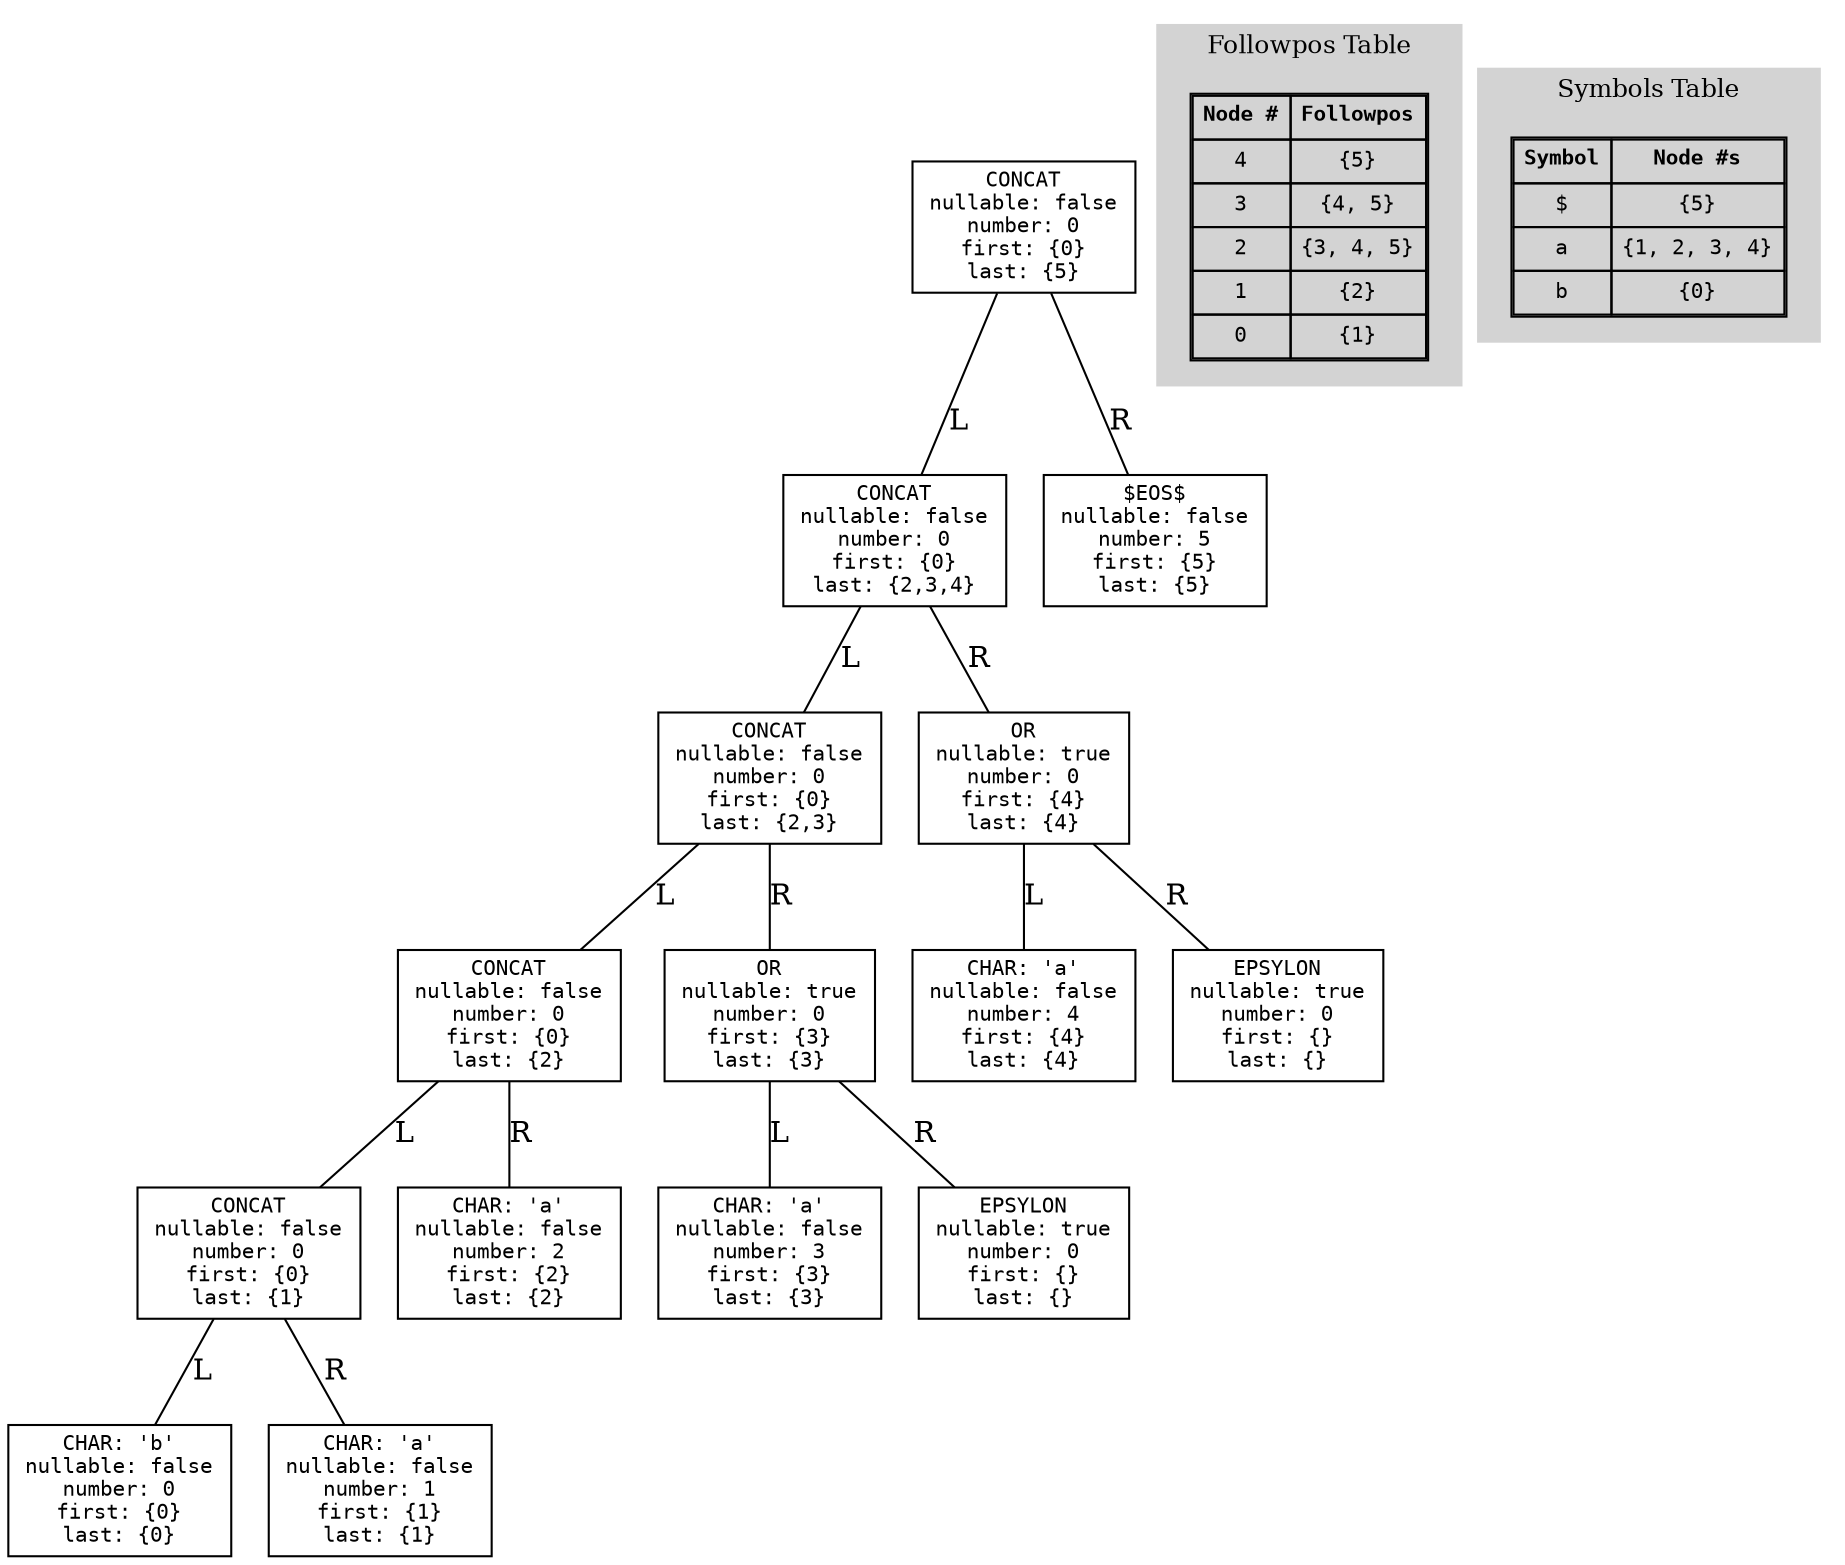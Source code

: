 digraph SyntaxTree {
  node [shape=box, fontname="Courier", fontsize=10];
  edge [arrowhead=none];

  0 [label="CONCAT\nnullable: false\nnumber: 0\nfirst: {0}\nlast: {5}"];
  1 [label="CONCAT\nnullable: false\nnumber: 0\nfirst: {0}\nlast: {2,3,4}"];
  2 [label="CONCAT\nnullable: false\nnumber: 0\nfirst: {0}\nlast: {2,3}"];
  3 [label="CONCAT\nnullable: false\nnumber: 0\nfirst: {0}\nlast: {2}"];
  4 [label="CONCAT\nnullable: false\nnumber: 0\nfirst: {0}\nlast: {1}"];
  5 [label="CHAR: 'b'\nnullable: false\nnumber: 0\nfirst: {0}\nlast: {0}"];
  4 -> 5 [label="L"];
  6 [label="CHAR: 'a'\nnullable: false\nnumber: 1\nfirst: {1}\nlast: {1}"];
  4 -> 6 [label="R"];
  3 -> 4 [label="L"];
  7 [label="CHAR: 'a'\nnullable: false\nnumber: 2\nfirst: {2}\nlast: {2}"];
  3 -> 7 [label="R"];
  2 -> 3 [label="L"];
  8 [label="OR\nnullable: true\nnumber: 0\nfirst: {3}\nlast: {3}"];
  9 [label="CHAR: 'a'\nnullable: false\nnumber: 3\nfirst: {3}\nlast: {3}"];
  8 -> 9 [label="L"];
  10 [label="EPSYLON\nnullable: true\nnumber: 0\nfirst: {}\nlast: {}"];
  8 -> 10 [label="R"];
  2 -> 8 [label="R"];
  1 -> 2 [label="L"];
  11 [label="OR\nnullable: true\nnumber: 0\nfirst: {4}\nlast: {4}"];
  12 [label="CHAR: 'a'\nnullable: false\nnumber: 4\nfirst: {4}\nlast: {4}"];
  11 -> 12 [label="L"];
  13 [label="EPSYLON\nnullable: true\nnumber: 0\nfirst: {}\nlast: {}"];
  11 -> 13 [label="R"];
  1 -> 11 [label="R"];
  0 -> 1 [label="L"];
  14 [label="$EOS$\nnullable: false\nnumber: 5\nfirst: {5}\nlast: {5}"];
  0 -> 14 [label="R"];

  subgraph cluster_followpos {
    label="Followpos Table";
    fontsize=12;
    style=filled;
    color=lightgrey;
    node [shape=plaintext];
    follow_table [label=<
      <table border="1" cellborder="1" cellspacing="0" cellpadding="4">
        <tr><td><b>Node #</b></td><td><b>Followpos</b></td></tr>
        <tr><td>4</td><td>{5}</td></tr>
        <tr><td>3</td><td>{4, 5}</td></tr>
        <tr><td>2</td><td>{3, 4, 5}</td></tr>
        <tr><td>1</td><td>{2}</td></tr>
        <tr><td>0</td><td>{1}</td></tr>
      </table>
    >];
  }

  subgraph cluster_symbols {
    label="Symbols Table";
    fontsize=12;
    style=filled;
    color=lightgrey;
    node [shape=plaintext];
    symbols_table [label=<
      <table border="1" cellborder="1" cellspacing="0" cellpadding="4">
        <tr><td><b>Symbol</b></td><td><b>Node #s</b></td></tr>
        <tr><td>$</td><td>{5}</td></tr>
        <tr><td>a</td><td>{1, 2, 3, 4}</td></tr>
        <tr><td>b</td><td>{0}</td></tr>
      </table>
    >];
  }
}
